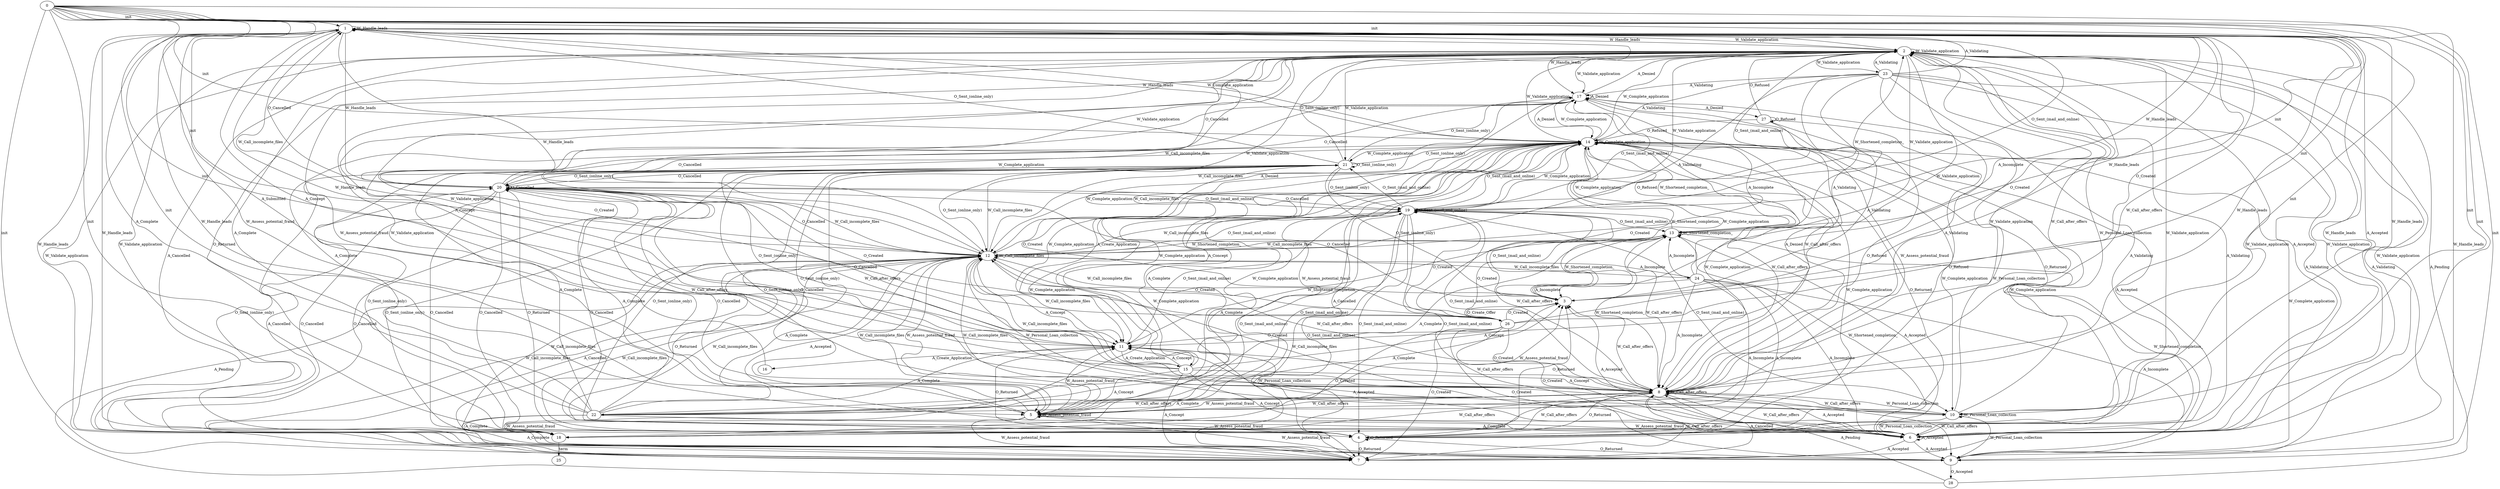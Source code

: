 digraph  {
0;
1;
2;
3;
4;
5;
6;
7;
8;
9;
10;
11;
12;
13;
14;
15;
16;
17;
18;
19;
20;
21;
22;
23;
24;
25;
26;
27;
28;
0 -> 1  [label=init, weight="0.020134228187919462"];
0 -> 2  [label=init, weight="0.11409395973154363"];
0 -> 3  [label=init, weight="0.10067114093959731"];
0 -> 4  [label=init, weight="0.040268456375838924"];
0 -> 5  [label=init, weight="0.026845637583892617"];
0 -> 6  [label=init, weight="0.03355704697986577"];
0 -> 7  [label=init, weight="0.013422818791946308"];
0 -> 8  [label=init, weight="0.15436241610738255"];
0 -> 9  [label=init, weight="0.013422818791946308"];
0 -> 10  [label=init, weight="0.006711409395973154"];
0 -> 11  [label=init, weight="0.013422818791946308"];
0 -> 12  [label=init, weight="0.28859060402684567"];
0 -> 13  [label=init, weight="0.020134228187919462"];
0 -> 14  [label=init, weight="0.15436241610738255"];
1 -> 17  [label=W_Handle_leads, weight="0.00010578876100203115"];
1 -> 1  [label=W_Handle_leads, weight="0.47905382532159785"];
1 -> 2  [label=W_Handle_leads, weight="0.0006770480704129993"];
1 -> 3  [label=W_Handle_leads, weight="0.0006982058226134056"];
1 -> 5  [label=W_Handle_leads, weight="0.0009097833446174679"];
1 -> 18  [label=W_Handle_leads, weight="4.2315504400812456e-05"];
1 -> 6  [label=W_Handle_leads, weight="0.0019041976980365607"];
1 -> 7  [label=W_Handle_leads, weight="0.024479519295870007"];
1 -> 8  [label=W_Handle_leads, weight="0.011742552471225458"];
1 -> 9  [label=W_Handle_leads, weight="2.1157752200406228e-05"];
1 -> 19  [label=W_Handle_leads, weight="2.1157752200406228e-05"];
1 -> 10  [label=W_Handle_leads, weight="2.1157752200406228e-05"];
1 -> 20  [label=W_Handle_leads, weight="6.347325660121869e-05"];
1 -> 11  [label=W_Handle_leads, weight="0.041384563303994586"];
1 -> 12  [label=W_Handle_leads, weight="0.0037449221394719027"];
1 -> 14  [label=W_Handle_leads, weight="0.4351303317535545"];
2 -> 17  [label=W_Validate_application, weight="0.011432199182800626"];
2 -> 1  [label=W_Validate_application, weight="0.0005250696910680872"];
2 -> 2  [label=W_Validate_application, weight="0.4677607209684194"];
2 -> 3  [label=W_Validate_application, weight="0.001155153320349792"];
2 -> 4  [label=W_Validate_application, weight="0.006501317447588498"];
2 -> 5  [label=W_Validate_application, weight="0.0020668652384771067"];
2 -> 18  [label=W_Validate_application, weight="0.00014797418566464278"];
2 -> 6  [label=W_Validate_application, weight="0.0018854775270172224"];
2 -> 8  [label=W_Validate_application, weight="0.08682266009852217"];
2 -> 7  [label=W_Validate_application, weight="0.000639630350937488"];
2 -> 20  [label=W_Validate_application, weight="0.014448963226028183"];
2 -> 9  [label=W_Validate_application, weight="0.048535532898002824"];
2 -> 19  [label=W_Validate_application, weight="3.3413525795241913e-05"];
2 -> 21  [label=W_Validate_application, weight="9.546721655783405e-06"];
2 -> 10  [label=W_Validate_application, weight="9.546721655783405e-06"];
2 -> 11  [label=W_Validate_application, weight="0.0028067361668003207"];
2 -> 12  [label=W_Validate_application, weight="0.1671010425020048"];
2 -> 13  [label=W_Validate_application, weight="9.546721655783405e-06"];
2 -> 23  [label=W_Validate_application, weight="0.1852827738954443"];
2 -> 14  [label=W_Validate_application, weight="0.0028258296101118874"];
3 -> 26  [label=O_Create_Offer, weight="1.0"];
4 -> 2  [label=O_Returned, weight="0.9016520060072946"];
4 -> 3  [label=O_Returned, weight="8.58184938854323e-05"];
4 -> 4  [label=O_Returned, weight="0.0015447328899377815"];
4 -> 9  [label=O_Returned, weight="0.019437888865050417"];
4 -> 8  [label=O_Returned, weight="0.009225488092683974"];
4 -> 7  [label=O_Returned, weight="8.58184938854323e-05"];
4 -> 20  [label=O_Returned, weight="8.58184938854323e-05"];
4 -> 14  [label=O_Returned, weight="4.290924694271615e-05"];
4 -> 11  [label=O_Returned, weight="4.290924694271615e-05"];
4 -> 12  [label=O_Returned, weight="0.06672387899592362"];
4 -> 17  [label=O_Returned, weight="0.001072731173567904"];
5 -> 1  [label=W_Assess_potential_fraud, weight="0.007921998781230956"];
5 -> 2  [label=W_Assess_potential_fraud, weight="0.11974405850091407"];
5 -> 3  [label=W_Assess_potential_fraud, weight="0.002742230347349177"];
5 -> 5  [label=W_Assess_potential_fraud, weight="0.7279098110907983"];
5 -> 4  [label=W_Assess_potential_fraud, weight="0.0003046922608165753"];
5 -> 18  [label=W_Assess_potential_fraud, weight="0.0006093845216331506"];
5 -> 9  [label=W_Assess_potential_fraud, weight="0.009750152346130409"];
5 -> 8  [label=W_Assess_potential_fraud, weight="0.016453382084095063"];
5 -> 7  [label=W_Assess_potential_fraud, weight="0.006093845216331505"];
5 -> 14  [label=W_Assess_potential_fraud, weight="0.01340645947592931"];
5 -> 6  [label=W_Assess_potential_fraud, weight="0.006398537477148081"];
5 -> 11  [label=W_Assess_potential_fraud, weight="0.021633150517976842"];
5 -> 12  [label=W_Assess_potential_fraud, weight="0.02437538086532602"];
5 -> 17  [label=W_Assess_potential_fraud, weight="0.042656916514320534"];
6 -> 1  [label=A_Accepted, weight="0.00028563267637817766"];
6 -> 2  [label=A_Accepted, weight="0.00012694785616807895"];
6 -> 3  [label=A_Accepted, weight="0.9491891205687264"];
6 -> 6  [label=A_Accepted, weight="0.001586848202100987"];
6 -> 9  [label=A_Accepted, weight="3.173696404201974e-05"];
6 -> 8  [label=A_Accepted, weight="0.000729950172966454"];
6 -> 7  [label=A_Accepted, weight="0.0001586848202100987"];
6 -> 11  [label=A_Accepted, weight="0.0010790567774286712"];
6 -> 12  [label=A_Accepted, weight="0.001967691770605224"];
6 -> 13  [label=A_Accepted, weight="0.0001586848202100987"];
6 -> 14  [label=A_Accepted, weight="0.0446856453711638"];
7 -> 2  [label=A_Cancelled, weight="0.0002876042565429968"];
7 -> 20  [label=A_Cancelled, weight="0.9845652382321926"];
7 -> 8  [label=A_Cancelled, weight="0.009874412807976225"];
7 -> 12  [label=A_Cancelled, weight="0.003930591506087624"];
7 -> 14  [label=A_Cancelled, weight="0.0013421531972006519"];
8 -> 17  [label=W_Call_after_offers, weight="0.00038201494568061457"];
8 -> 1  [label=W_Call_after_offers, weight="0.008017080777845227"];
8 -> 2  [label=W_Call_after_offers, weight="0.11591275406610428"];
8 -> 22  [label=W_Call_after_offers, weight="0.16411990036212923"];
8 -> 5  [label=W_Call_after_offers, weight="0.0006436690180645972"];
8 -> 18  [label=W_Call_after_offers, weight="0.000225022502250225"];
8 -> 3  [label=W_Call_after_offers, weight="0.013794402696083561"];
8 -> 6  [label=W_Call_after_offers, weight="0.02676721160488142"];
8 -> 8  [label=W_Call_after_offers, weight="0.46305444497938164"];
8 -> 7  [label=W_Call_after_offers, weight="0.012946643501559458"];
8 -> 19  [label=W_Call_after_offers, weight="0.00024072174659326397"];
8 -> 9  [label=W_Call_after_offers, weight="4.7097733029116864e-05"];
8 -> 20  [label=W_Call_after_offers, weight="0.0008320599501810646"];
8 -> 4  [label=W_Call_after_offers, weight="2.6165407238398258e-05"];
8 -> 21  [label=W_Call_after_offers, weight="3.139848868607791e-05"];
8 -> 11  [label=W_Call_after_offers, weight="0.07157808804136227"];
8 -> 12  [label=W_Call_after_offers, weight="0.05027421346785842"];
8 -> 13  [label=W_Call_after_offers, weight="0.00015699244343038955"];
8 -> 10  [label=W_Call_after_offers, weight="1.0466162895359303e-05"];
8 -> 14  [label=W_Call_after_offers, weight="0.07093965210474536"];
9 -> 28  [label=O_Accepted, weight="1.0"];
10 -> 2  [label=W_Personal_Loan_collection, weight="0.09090909090909091"];
10 -> 9  [label=W_Personal_Loan_collection, weight="0.045454545454545456"];
10 -> 8  [label=W_Personal_Loan_collection, weight="0.045454545454545456"];
10 -> 6  [label=W_Personal_Loan_collection, weight="0.045454545454545456"];
10 -> 10  [label=W_Personal_Loan_collection, weight="0.5909090909090909"];
10 -> 11  [label=W_Personal_Loan_collection, weight="0.045454545454545456"];
10 -> 12  [label=W_Personal_Loan_collection, weight="0.09090909090909091"];
10 -> 14  [label=W_Personal_Loan_collection, weight="0.045454545454545456"];
11 -> 15  [label=A_Create_Application, weight="0.1075565711384049"];
11 -> 16  [label=A_Create_Application, weight="0.6481640166301692"];
11 -> 14  [label=A_Create_Application, weight="0.24427941223142594"];
12 -> 17  [label=W_Call_incomplete_files, weight="0.0050258412498739085"];
12 -> 1  [label=W_Call_incomplete_files, weight="0.004171388900426632"];
12 -> 2  [label=W_Call_incomplete_files, weight="0.1899851064208534"];
12 -> 3  [label=W_Call_incomplete_files, weight="0.013226210325819296"];
12 -> 5  [label=W_Call_incomplete_files, weight="0.0005221653246622243"];
12 -> 4  [label=W_Call_incomplete_files, weight="0.0024446831109185955"];
12 -> 18  [label=W_Call_incomplete_files, weight="0.00019581199674833412"];
12 -> 6  [label=W_Call_incomplete_files, weight="0.01400352461594147"];
12 -> 8  [label=W_Call_incomplete_files, weight="0.03678892060120217"];
12 -> 7  [label=W_Call_incomplete_files, weight="0.005411531546499416"];
12 -> 20  [label=W_Call_incomplete_files, weight="0.009173495362815896"];
12 -> 19  [label=W_Call_incomplete_files, weight="0.00018987829987717248"];
12 -> 9  [label=W_Call_incomplete_files, weight="0.030706881308261488"];
12 -> 24  [label=W_Call_incomplete_files, weight="0.1368013813646316"];
12 -> 21  [label=W_Call_incomplete_files, weight="9.493914993858624e-05"];
12 -> 11  [label=W_Call_incomplete_files, weight="0.01157664259563636"];
12 -> 12  [label=W_Call_incomplete_files, weight="0.5187000456894659"];
12 -> 13  [label=W_Call_incomplete_files, weight="2.373478748464656e-05"];
12 -> 10  [label=W_Call_incomplete_files, weight="5.93369687116164e-06"];
12 -> 14  [label=W_Call_incomplete_files, weight="0.020951883652071752"];
13 -> 2  [label=W_Shortened_completion_, weight="0.01680672268907563"];
13 -> 3  [label=W_Shortened_completion_, weight="0.02100840336134454"];
13 -> 6  [label=W_Shortened_completion_, weight="0.1092436974789916"];
13 -> 8  [label=W_Shortened_completion_, weight="0.20588235294117646"];
13 -> 9  [label=W_Shortened_completion_, weight="0.004201680672268907"];
13 -> 19  [label=W_Shortened_completion_, weight="0.008403361344537815"];
13 -> 11  [label=W_Shortened_completion_, weight="0.008403361344537815"];
13 -> 12  [label=W_Shortened_completion_, weight="0.01680672268907563"];
13 -> 13  [label=W_Shortened_completion_, weight="0.5126050420168067"];
13 -> 14  [label=W_Shortened_completion_, weight="0.09663865546218488"];
14 -> 17  [label=W_Complete_application, weight="0.00020147750167897918"];
14 -> 15  [label=W_Complete_application, weight="0.1888515782404298"];
14 -> 1  [label=W_Complete_application, weight="0.011061114842175958"];
14 -> 2  [label=W_Complete_application, weight="0.000577568838146407"];
14 -> 3  [label=W_Complete_application, weight="0.01116856950973808"];
14 -> 18  [label=W_Complete_application, weight="0.00018132975151108127"];
14 -> 21  [label=W_Complete_application, weight="9.402283411685695e-05"];
14 -> 4  [label=W_Complete_application, weight="2.6863666890530558e-05"];
14 -> 6  [label=W_Complete_application, weight="0.10314976494291471"];
14 -> 8  [label=W_Complete_application, weight="0.22439220953660174"];
14 -> 7  [label=W_Complete_application, weight="0.0017730020147750168"];
14 -> 19  [label=W_Complete_application, weight="0.0036265950302216254"];
14 -> 20  [label=W_Complete_application, weight="0.0006447280053727334"];
14 -> 9  [label=W_Complete_application, weight="6.0443250503693754e-05"];
14 -> 5  [label=W_Complete_application, weight="0.0003760913364674278"];
14 -> 10  [label=W_Complete_application, weight="6.715916722632639e-06"];
14 -> 11  [label=W_Complete_application, weight="0.02073875083948959"];
14 -> 12  [label=W_Complete_application, weight="0.022437877770315647"];
14 -> 13  [label=W_Complete_application, weight="0.00014775016789791808"];
14 -> 14  [label=W_Complete_application, weight="0.41048354600402953"];
15 -> 1  [label=A_Concept, weight="0.00012694785616807895"];
15 -> 2  [label=A_Concept, weight="0.003998857469294488"];
15 -> 3  [label=A_Concept, weight="6.347392808403948e-05"];
15 -> 5  [label=A_Concept, weight="0.0010790567774286712"];
15 -> 6  [label=A_Concept, weight="0.23209241803929037"];
15 -> 8  [label=A_Concept, weight="0.06690152020057762"];
15 -> 7  [label=A_Concept, weight="0.1604620901964518"];
15 -> 11  [label=A_Concept, weight="0.30365927195404485"];
15 -> 12  [label=A_Concept, weight="0.002316798375067441"];
15 -> 14  [label=A_Concept, weight="0.22929956520359263"];
16 -> 1  [label=A_Submitted, weight="1.0"];
17 -> 17  [label=A_Denied, weight="0.0002664535038635758"];
17 -> 2  [label=A_Denied, weight="0.0005329070077271516"];
17 -> 8  [label=A_Denied, weight="0.002398081534772182"];
17 -> 12  [label=A_Denied, weight="0.002664535038635758"];
17 -> 27  [label=A_Denied, weight="0.991207034372502"];
17 -> 14  [label=A_Denied, weight="0.002930988542499334"];
18 -> 25  [label=term, weight="1.0"];
19 -> 17  [label="O_Sent_(mail_and_online)", weight="0.00012592238144407787"];
19 -> 1  [label="O_Sent_(mail_and_online)", weight="0.002896214773213791"];
19 -> 2  [label="O_Sent_(mail_and_online)", weight="0.0009318256226861762"];
19 -> 3  [label="O_Sent_(mail_and_online)", weight="0.02493263152592742"];
19 -> 18  [label="O_Sent_(mail_and_online)", weight="5.036895257763115e-05"];
19 -> 5  [label="O_Sent_(mail_and_online)", weight="0.0001007379051552623"];
19 -> 21  [label="O_Sent_(mail_and_online)", weight="2.5184476288815575e-05"];
19 -> 6  [label="O_Sent_(mail_and_online)", weight="0.012793713954718311"];
19 -> 7  [label="O_Sent_(mail_and_online)", weight="0.0026443700103256354"];
19 -> 8  [label="O_Sent_(mail_and_online)", weight="0.029062885637293173"];
19 -> 19  [label="O_Sent_(mail_and_online)", weight="0.07837409021079407"];
19 -> 20  [label="O_Sent_(mail_and_online)", weight="0.008965673558818344"];
19 -> 10  [label="O_Sent_(mail_and_online)", weight="2.5184476288815575e-05"];
19 -> 4  [label="O_Sent_(mail_and_online)", weight="7.555342886644672e-05"];
19 -> 11  [label="O_Sent_(mail_and_online)", weight="0.00944417860830584"];
19 -> 12  [label="O_Sent_(mail_and_online)", weight="0.035283451280630616"];
19 -> 13  [label="O_Sent_(mail_and_online)", weight="2.5184476288815575e-05"];
19 -> 14  [label="O_Sent_(mail_and_online)", weight="0.7942428287203768"];
20 -> 17  [label=O_Cancelled, weight="0.008039046798736722"];
20 -> 1  [label=O_Cancelled, weight="0.00033496028328069673"];
20 -> 2  [label=O_Cancelled, weight="0.1023064408077328"];
20 -> 3  [label=O_Cancelled, weight="0.03340032538998947"];
20 -> 4  [label=O_Cancelled, weight="0.0020097616996841805"];
20 -> 21  [label=O_Cancelled, weight="0.0005263661594410949"];
20 -> 5  [label=O_Cancelled, weight="0.00023925734520049765"];
20 -> 20  [label=O_Cancelled, weight="0.21169489903340033"];
20 -> 8  [label=O_Cancelled, weight="0.483634797588286"];
20 -> 9  [label=O_Cancelled, weight="0.05459852617475357"];
20 -> 19  [label=O_Cancelled, weight="0.015886687721313044"];
20 -> 6  [label=O_Cancelled, weight="0.002344721982964877"];
20 -> 7  [label=O_Cancelled, weight="0.0069863144798545315"];
20 -> 18  [label=O_Cancelled, weight="9.570293808019906e-05"];
20 -> 11  [label=O_Cancelled, weight="0.002775385204325773"];
20 -> 12  [label=O_Cancelled, weight="0.06541295817781606"];
20 -> 14  [label=O_Cancelled, weight="0.009713848215140205"];
21 -> 17  [label="O_Sent_(online_only)", weight="0.0014807502467917078"];
21 -> 1  [label="O_Sent_(online_only)", weight="0.012833168805528134"];
21 -> 2  [label="O_Sent_(online_only)", weight="0.0034550839091806516"];
21 -> 3  [label="O_Sent_(online_only)", weight="0.0508390918065153"];
21 -> 4  [label="O_Sent_(online_only)", weight="0.004935834155972359"];
21 -> 21  [label="O_Sent_(online_only)", weight="0.041954590325765054"];
21 -> 5  [label="O_Sent_(online_only)", weight="0.0004935834155972359"];
21 -> 6  [label="O_Sent_(online_only)", weight="0.057749259624876606"];
21 -> 7  [label="O_Sent_(online_only)", weight="0.011352418558736426"];
21 -> 9  [label="O_Sent_(online_only)", weight="0.0009871668311944718"];
21 -> 8  [label="O_Sent_(online_only)", weight="0.07996051332675222"];
21 -> 20  [label="O_Sent_(online_only)", weight="0.012339585389930898"];
21 -> 19  [label="O_Sent_(online_only)", weight="0.0024679170779861796"];
21 -> 11  [label="O_Sent_(online_only)", weight="0.04096742349457058"];
21 -> 12  [label="O_Sent_(online_only)", weight="0.3904244817374136"];
21 -> 14  [label="O_Sent_(online_only)", weight="0.28775913129318853"];
22 -> 17  [label=A_Complete, weight="0.0005420572667559467"];
22 -> 1  [label=A_Complete, weight="0.0003507429373126714"];
22 -> 2  [label=A_Complete, weight="3.188572157387922e-05"];
22 -> 3  [label=A_Complete, weight="0.01740960397933805"];
22 -> 18  [label=A_Complete, weight="0.00012754288629551687"];
22 -> 21  [label=A_Complete, weight="6.377144314775843e-05"];
22 -> 20  [label=A_Complete, weight="0.009151202091703335"];
22 -> 8  [label=A_Complete, weight="0.9585166762323831"];
22 -> 6  [label=A_Complete, weight="0.0015305146355462024"];
22 -> 19  [label=A_Complete, weight="0.0012754288629551686"];
22 -> 7  [label=A_Complete, weight="0.0020725719023021493"];
22 -> 11  [label=A_Complete, weight="0.0009246859256424973"];
22 -> 12  [label=A_Complete, weight="0.00283782922007525"];
22 -> 13  [label=A_Complete, weight="0.0014348574708245648"];
22 -> 14  [label=A_Complete, weight="0.0037306294241438685"];
23 -> 1  [label=A_Validating, weight="2.576257213520198e-05"];
23 -> 2  [label=A_Validating, weight="0.4595269991755977"];
23 -> 3  [label=A_Validating, weight="0.00010305028854080792"];
23 -> 4  [label=A_Validating, weight="0.5326927040395714"];
23 -> 9  [label=A_Validating, weight="0.005229802143446002"];
23 -> 6  [label=A_Validating, weight="5.152514427040396e-05"];
23 -> 8  [label=A_Validating, weight="0.0006440643033800495"];
23 -> 7  [label=A_Validating, weight="0.00015457543281121187"];
23 -> 14  [label=A_Validating, weight="0.00018033800494641385"];
23 -> 11  [label=A_Validating, weight="2.576257213520198e-05"];
23 -> 12  [label=A_Validating, weight="0.001030502885408079"];
23 -> 17  [label=A_Validating, weight="0.0003349134377576257"];
24 -> 2  [label=A_Incomplete, weight="0.0018217306441119063"];
24 -> 3  [label=A_Incomplete, weight="0.00013012361743656474"];
24 -> 4  [label=A_Incomplete, weight="0.03240078074170462"];
24 -> 18  [label=A_Incomplete, weight="8.674907829104316e-05"];
24 -> 9  [label=A_Incomplete, weight="0.0012578616352201257"];
24 -> 8  [label=A_Incomplete, weight="8.674907829104316e-05"];
24 -> 6  [label=A_Incomplete, weight="4.337453914552158e-05"];
24 -> 12  [label=A_Incomplete, weight="0.9636087616569073"];
24 -> 13  [label=A_Incomplete, weight="4.337453914552158e-05"];
24 -> 17  [label=A_Incomplete, weight="0.000520494469746259"];
26 -> 17  [label=O_Created, weight="0.0004419118502151413"];
26 -> 1  [label=O_Created, weight="0.00011629259216187928"];
26 -> 2  [label=O_Created, weight="0.00023258518432375856"];
26 -> 3  [label=O_Created, weight="0.09087103151529248"];
26 -> 18  [label=O_Created, weight="2.325851843237586e-05"];
26 -> 21  [label=O_Created, weight="0.043935341318757995"];
26 -> 20  [label=O_Created, weight="0.01635073845796023"];
26 -> 7  [label=O_Created, weight="0.0013955111059425515"];
26 -> 6  [label=O_Created, weight="0.001139667403186417"];
26 -> 19  [label=O_Created, weight="0.8277706710082567"];
26 -> 9  [label=O_Created, weight="2.325851843237586e-05"];
26 -> 8  [label=O_Created, weight="0.001000116292592162"];
26 -> 11  [label=O_Created, weight="0.0005349459239446447"];
26 -> 12  [label=O_Created, weight="0.001790905919292941"];
26 -> 13  [label=O_Created, weight="6.977555529712758e-05"];
26 -> 14  [label=O_Created, weight="0.014303988835911153"];
27 -> 2  [label=O_Refused, weight="0.7005324813631523"];
27 -> 5  [label=O_Refused, weight="0.021725239616613417"];
27 -> 8  [label=O_Refused, weight="0.02321618743343983"];
27 -> 12  [label=O_Refused, weight="0.04153354632587859"];
27 -> 27  [label=O_Refused, weight="0.20766773162939298"];
27 -> 14  [label=O_Refused, weight="0.005324813631522897"];
28 -> 8  [label=A_Pending, weight="0.00011609008590666357"];
28 -> 12  [label=A_Pending, weight="0.2864522869746924"];
28 -> 2  [label=A_Pending, weight="0.713431622939401"];
}
